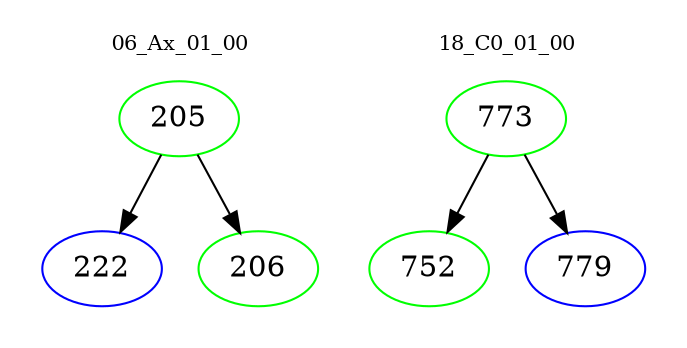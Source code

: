 digraph{
subgraph cluster_0 {
color = white
label = "06_Ax_01_00";
fontsize=10;
T0_205 [label="205", color="green"]
T0_205 -> T0_222 [color="black"]
T0_222 [label="222", color="blue"]
T0_205 -> T0_206 [color="black"]
T0_206 [label="206", color="green"]
}
subgraph cluster_1 {
color = white
label = "18_C0_01_00";
fontsize=10;
T1_773 [label="773", color="green"]
T1_773 -> T1_752 [color="black"]
T1_752 [label="752", color="green"]
T1_773 -> T1_779 [color="black"]
T1_779 [label="779", color="blue"]
}
}
